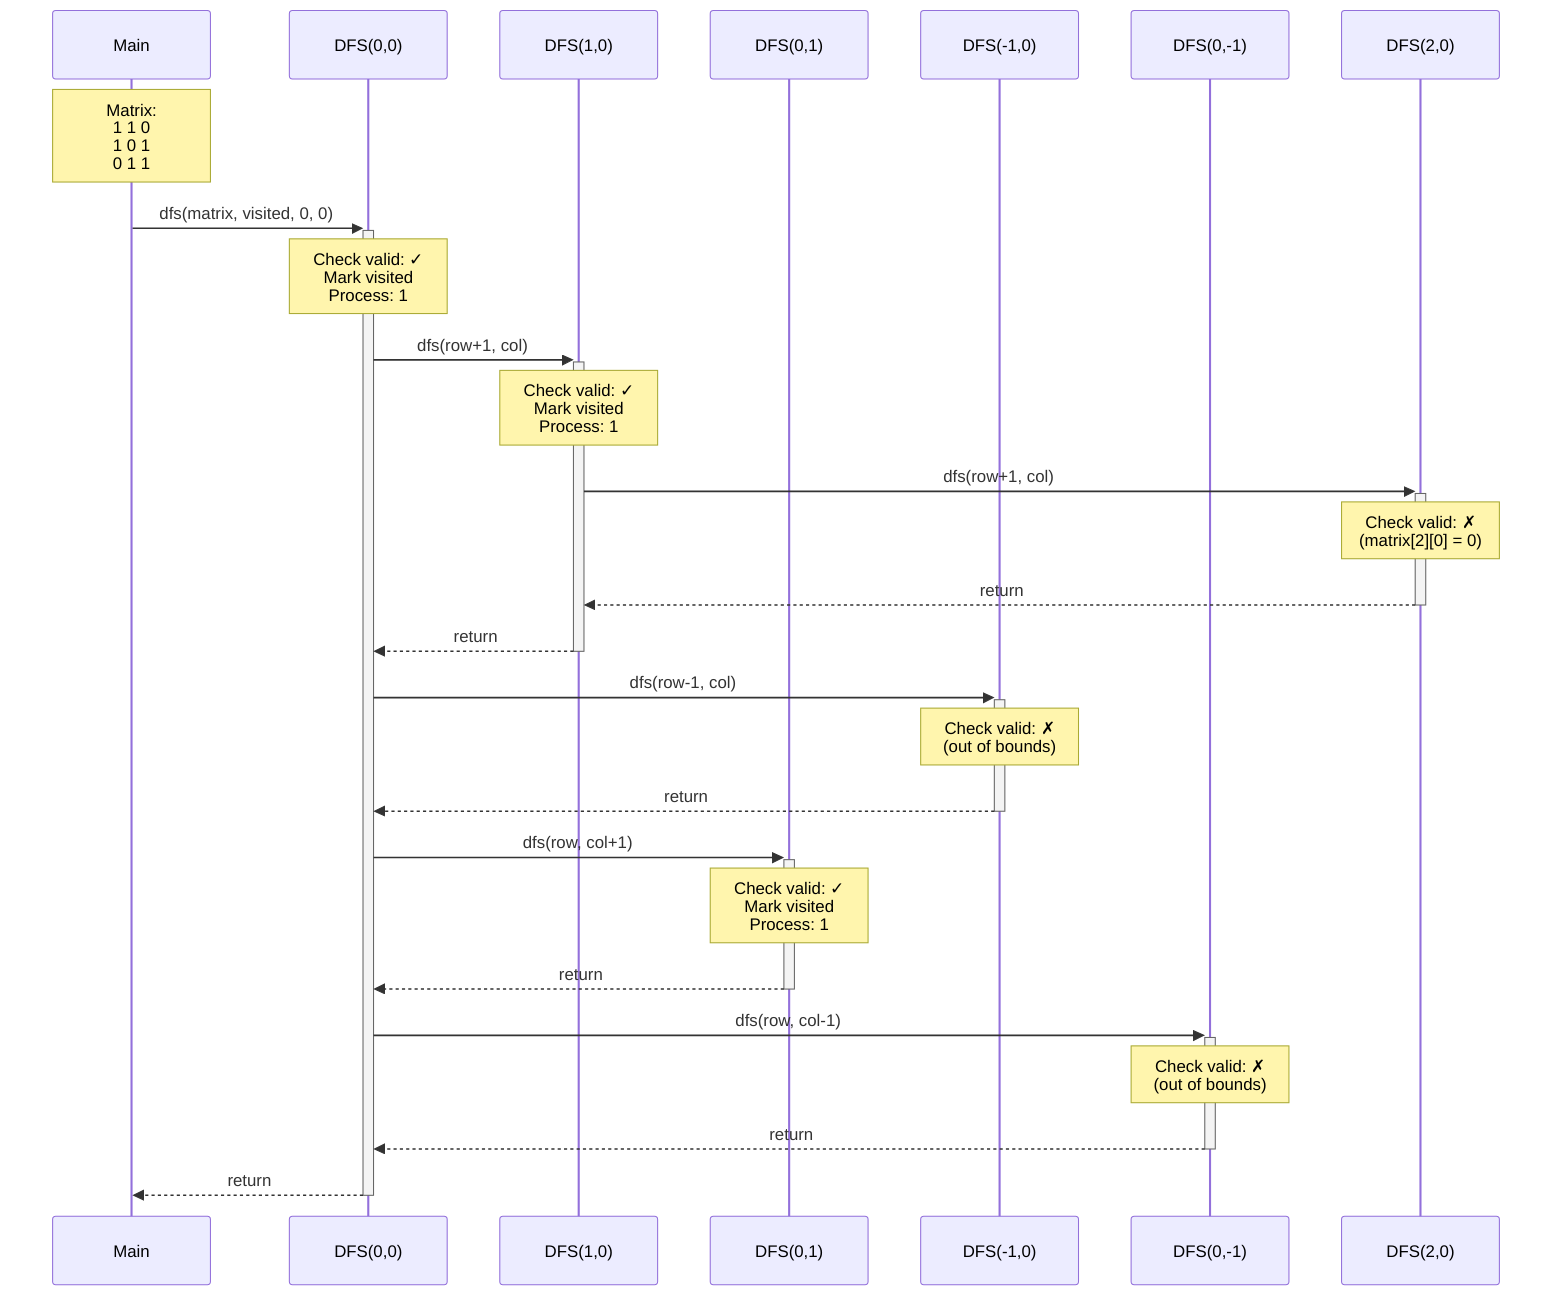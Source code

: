 sequenceDiagram
    participant M as Main
    participant DFS0_0 as DFS(0,0)
    participant DFS1_0 as DFS(1,0)
    participant DFS0_1 as DFS(0,1)
    participant DFS_UP as DFS(-1,0)
    participant DFS_LEFT as DFS(0,-1)
    participant DFS2_0 as DFS(2,0)

    Note over M: Matrix:<br/>1 1 0<br/>1 0 1<br/>0 1 1

    M->>+DFS0_0: dfs(matrix, visited, 0, 0)
    Note over DFS0_0: Check valid: ✓<br/>Mark visited<br/>Process: 1

    %% Down call
    DFS0_0->>+DFS1_0: dfs(row+1, col)
    Note over DFS1_0: Check valid: ✓<br/>Mark visited<br/>Process: 1
    
    DFS1_0->>+DFS2_0: dfs(row+1, col)
    Note over DFS2_0: Check valid: ✗<br/>(matrix[2][0] = 0)
    DFS2_0-->>-DFS1_0: return
    DFS1_0-->>-DFS0_0: return

    %% Up call
    DFS0_0->>+DFS_UP: dfs(row-1, col)
    Note over DFS_UP: Check valid: ✗<br/>(out of bounds)
    DFS_UP-->>-DFS0_0: return

    %% Right call
    DFS0_0->>+DFS0_1: dfs(row, col+1)
    Note over DFS0_1: Check valid: ✓<br/>Mark visited<br/>Process: 1
    DFS0_1-->>-DFS0_0: return

    %% Left call
    DFS0_0->>+DFS_LEFT: dfs(row, col-1)
    Note over DFS_LEFT: Check valid: ✗<br/>(out of bounds)
    DFS_LEFT-->>-DFS0_0: return

    DFS0_0-->>-M: return